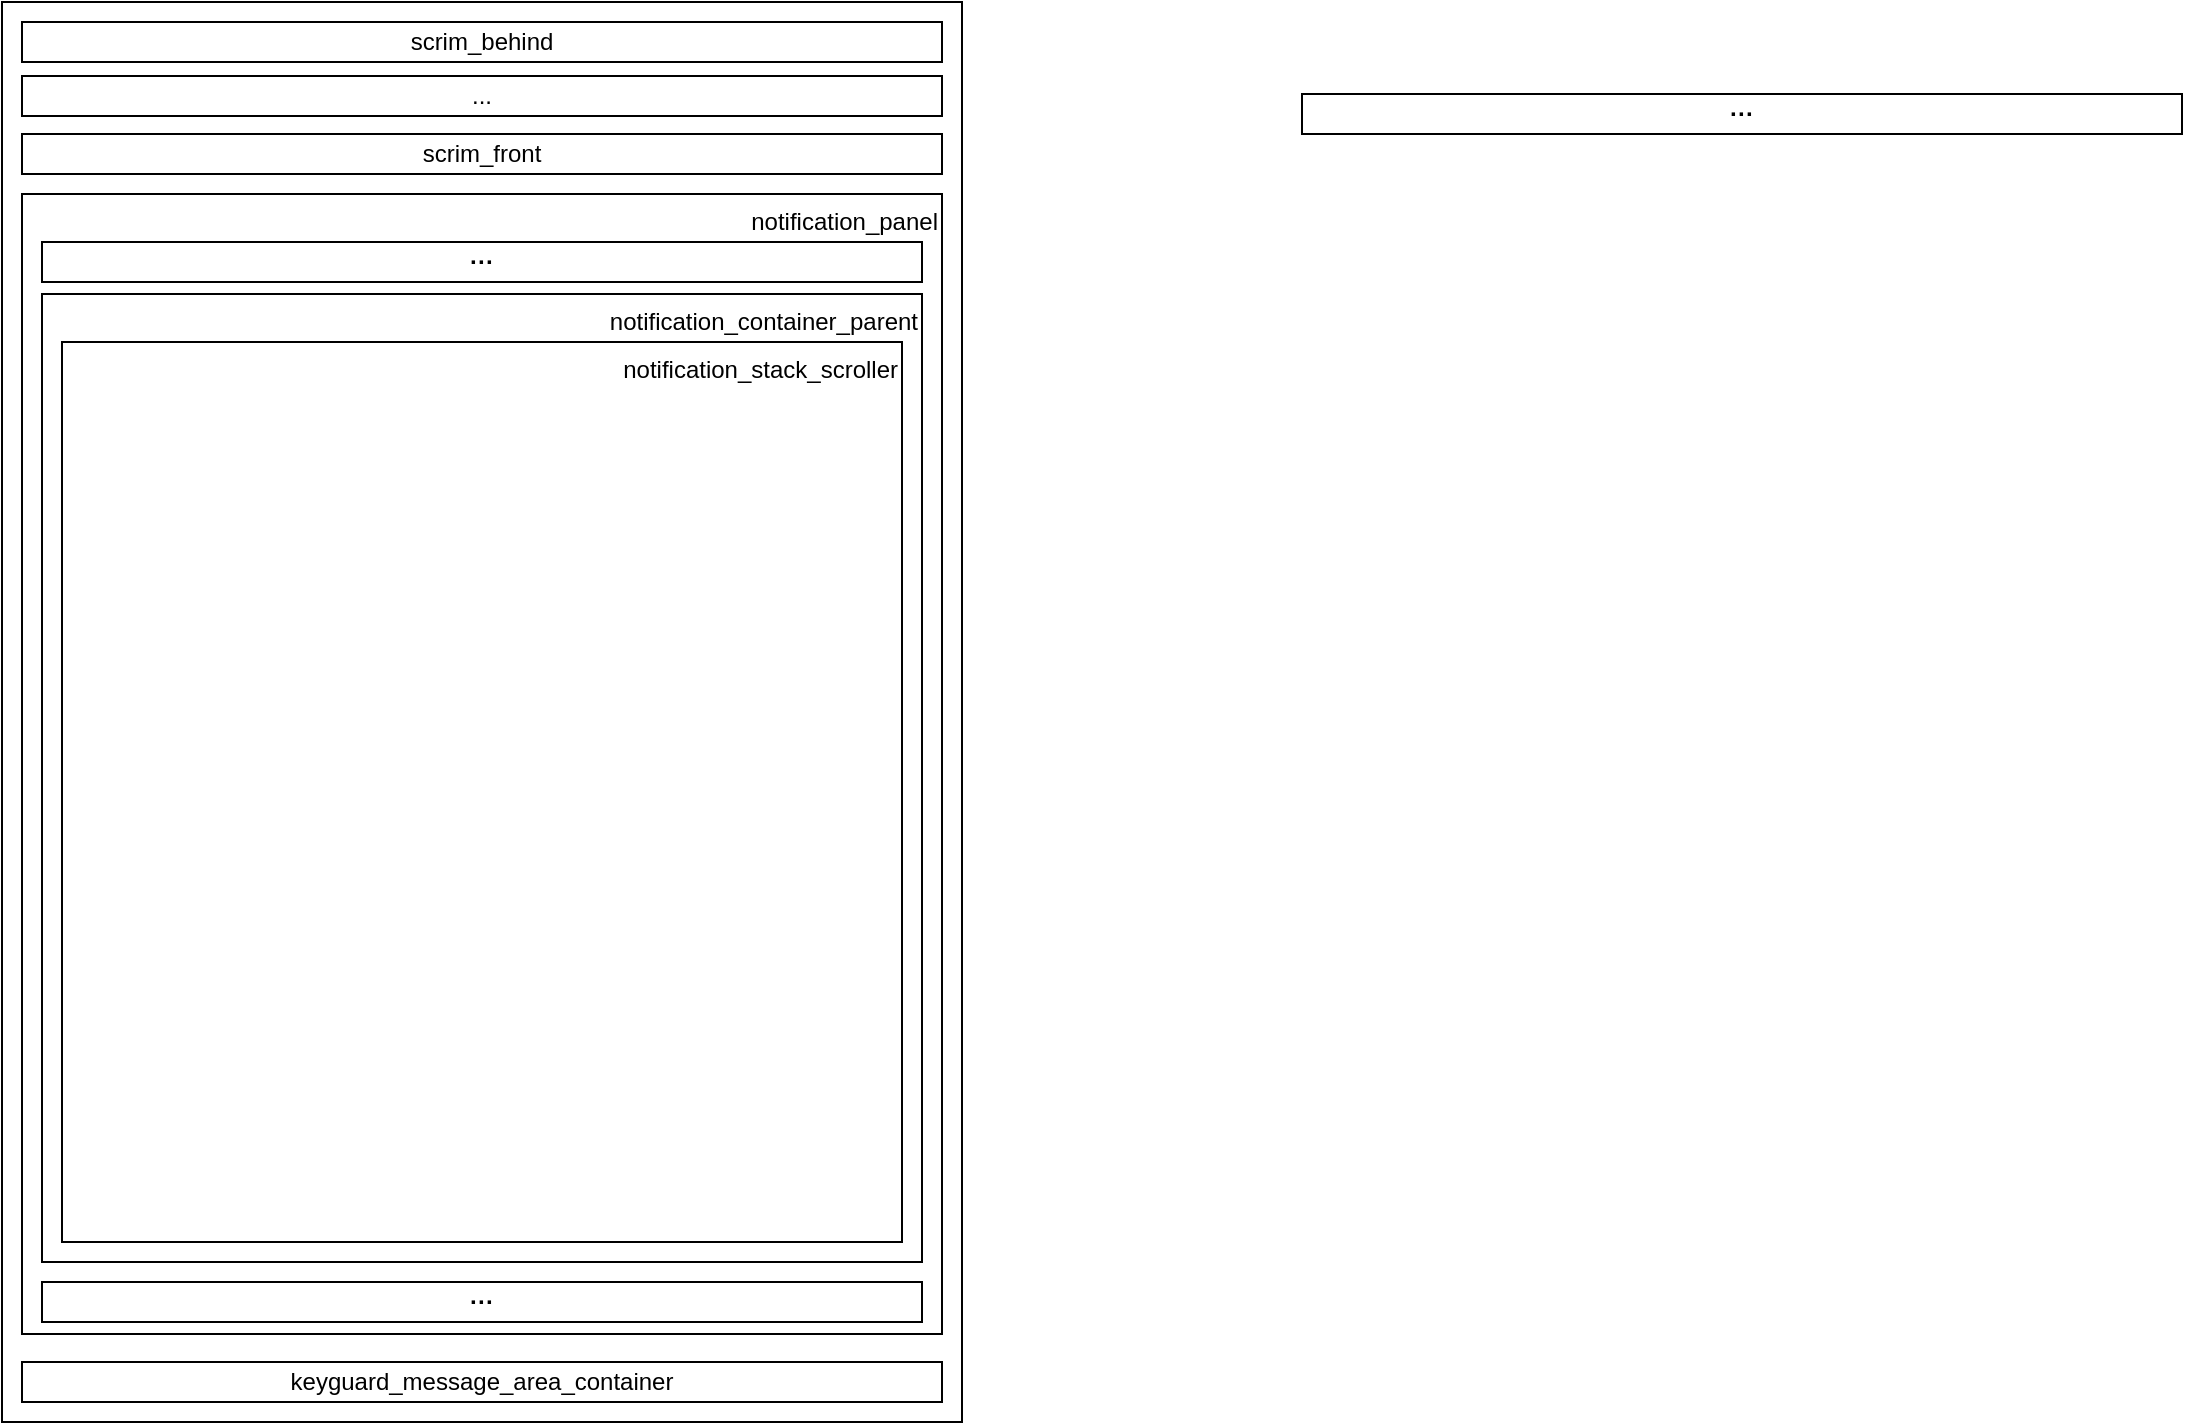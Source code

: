 <mxfile version="21.7.2" type="github">
  <diagram name="第 1 页" id="aXJIbHj-h9clv2qv0Cih">
    <mxGraphModel dx="1646" dy="792" grid="1" gridSize="10" guides="1" tooltips="1" connect="1" arrows="1" fold="1" page="1" pageScale="1" pageWidth="827" pageHeight="1169" math="0" shadow="0">
      <root>
        <mxCell id="0" />
        <mxCell id="1" parent="0" />
        <mxCell id="cRrYS9daiaxYkrsNHYCJ-1" value="" style="rounded=0;whiteSpace=wrap;html=1;" vertex="1" parent="1">
          <mxGeometry x="160" y="80" width="480" height="710" as="geometry" />
        </mxCell>
        <mxCell id="cRrYS9daiaxYkrsNHYCJ-2" value="scrim_behind" style="rounded=0;whiteSpace=wrap;html=1;" vertex="1" parent="1">
          <mxGeometry x="170" y="90" width="460" height="20" as="geometry" />
        </mxCell>
        <mxCell id="cRrYS9daiaxYkrsNHYCJ-4" value="..." style="rounded=0;whiteSpace=wrap;html=1;" vertex="1" parent="1">
          <mxGeometry x="170" y="117" width="460" height="20" as="geometry" />
        </mxCell>
        <mxCell id="cRrYS9daiaxYkrsNHYCJ-5" value="scrim_front" style="rounded=0;whiteSpace=wrap;html=1;" vertex="1" parent="1">
          <mxGeometry x="170" y="146" width="460" height="20" as="geometry" />
        </mxCell>
        <mxCell id="cRrYS9daiaxYkrsNHYCJ-7" value="keyguard_message_area_container" style="rounded=0;whiteSpace=wrap;html=1;" vertex="1" parent="1">
          <mxGeometry x="170" y="760" width="460" height="20" as="geometry" />
        </mxCell>
        <mxCell id="cRrYS9daiaxYkrsNHYCJ-6" value="notification_panel" style="rounded=0;whiteSpace=wrap;html=1;align=right;verticalAlign=top;" vertex="1" parent="1">
          <mxGeometry x="170" y="176" width="460" height="570" as="geometry" />
        </mxCell>
        <mxCell id="cRrYS9daiaxYkrsNHYCJ-9" value="notification_container_parent" style="rounded=0;whiteSpace=wrap;html=1;align=right;verticalAlign=top;" vertex="1" parent="1">
          <mxGeometry x="180" y="226" width="440" height="484" as="geometry" />
        </mxCell>
        <mxCell id="cRrYS9daiaxYkrsNHYCJ-21" value="&lt;b&gt;···&lt;/b&gt;" style="rounded=0;whiteSpace=wrap;html=1;" vertex="1" parent="1">
          <mxGeometry x="180" y="200" width="440" height="20" as="geometry" />
        </mxCell>
        <mxCell id="cRrYS9daiaxYkrsNHYCJ-22" value="&lt;b&gt;···&lt;/b&gt;" style="rounded=0;whiteSpace=wrap;html=1;" vertex="1" parent="1">
          <mxGeometry x="180" y="720" width="440" height="20" as="geometry" />
        </mxCell>
        <mxCell id="cRrYS9daiaxYkrsNHYCJ-23" value="&lt;b&gt;···&lt;/b&gt;" style="rounded=0;whiteSpace=wrap;html=1;" vertex="1" parent="1">
          <mxGeometry x="810" y="126" width="440" height="20" as="geometry" />
        </mxCell>
        <mxCell id="cRrYS9daiaxYkrsNHYCJ-24" value="notification_stack_scroller" style="whiteSpace=wrap;html=1;verticalAlign=top;align=right;" vertex="1" parent="1">
          <mxGeometry x="190" y="250" width="420" height="450" as="geometry" />
        </mxCell>
      </root>
    </mxGraphModel>
  </diagram>
</mxfile>
